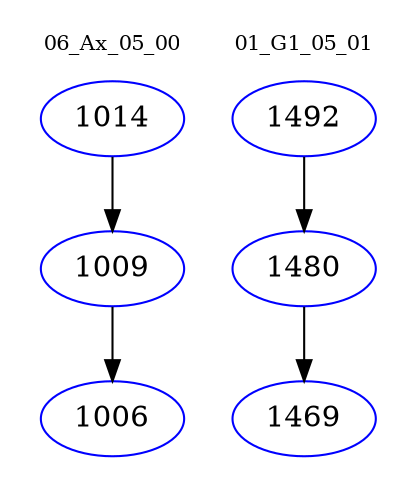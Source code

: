 digraph{
subgraph cluster_0 {
color = white
label = "06_Ax_05_00";
fontsize=10;
T0_1014 [label="1014", color="blue"]
T0_1014 -> T0_1009 [color="black"]
T0_1009 [label="1009", color="blue"]
T0_1009 -> T0_1006 [color="black"]
T0_1006 [label="1006", color="blue"]
}
subgraph cluster_1 {
color = white
label = "01_G1_05_01";
fontsize=10;
T1_1492 [label="1492", color="blue"]
T1_1492 -> T1_1480 [color="black"]
T1_1480 [label="1480", color="blue"]
T1_1480 -> T1_1469 [color="black"]
T1_1469 [label="1469", color="blue"]
}
}
